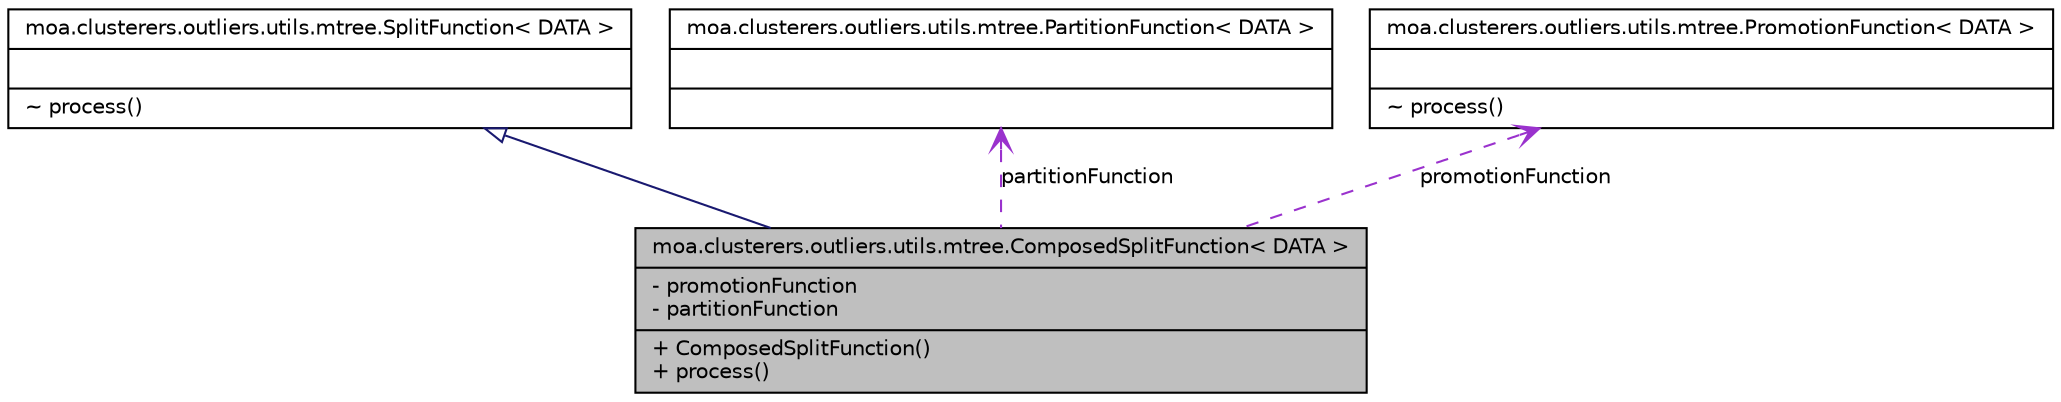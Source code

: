 digraph G
{
  edge [fontname="Helvetica",fontsize="10",labelfontname="Helvetica",labelfontsize="10"];
  node [fontname="Helvetica",fontsize="10",shape=record];
  Node1 [label="{moa.clusterers.outliers.utils.mtree.ComposedSplitFunction\< DATA \>\n|- promotionFunction\l- partitionFunction\l|+ ComposedSplitFunction()\l+ process()\l}",height=0.2,width=0.4,color="black", fillcolor="grey75", style="filled" fontcolor="black"];
  Node2 -> Node1 [dir=back,color="midnightblue",fontsize="10",style="solid",arrowtail="empty",fontname="Helvetica"];
  Node2 [label="{moa.clusterers.outliers.utils.mtree.SplitFunction\< DATA \>\n||~ process()\l}",height=0.2,width=0.4,color="black", fillcolor="white", style="filled",URL="$interfacemoa_1_1clusterers_1_1outliers_1_1utils_1_1mtree_1_1SplitFunction_3_01DATA_01_4.html",tooltip="Defines an object to be used to split a node in an M-Tree."];
  Node3 -> Node1 [dir=back,color="darkorchid3",fontsize="10",style="dashed",label="partitionFunction",arrowtail="open",fontname="Helvetica"];
  Node3 [label="{moa.clusterers.outliers.utils.mtree.PartitionFunction\< DATA \>\n||}",height=0.2,width=0.4,color="black", fillcolor="white", style="filled",URL="$interfacemoa_1_1clusterers_1_1outliers_1_1utils_1_1mtree_1_1PartitionFunction_3_01DATA_01_4.html",tooltip="An object with partitions a set of data into two sub-sets."];
  Node4 -> Node1 [dir=back,color="darkorchid3",fontsize="10",style="dashed",label="promotionFunction",arrowtail="open",fontname="Helvetica"];
  Node4 [label="{moa.clusterers.outliers.utils.mtree.PromotionFunction\< DATA \>\n||~ process()\l}",height=0.2,width=0.4,color="black", fillcolor="white", style="filled",URL="$interfacemoa_1_1clusterers_1_1outliers_1_1utils_1_1mtree_1_1PromotionFunction_3_01DATA_01_4.html",tooltip="An object that chooses a pair from a set of data objects."];
}
